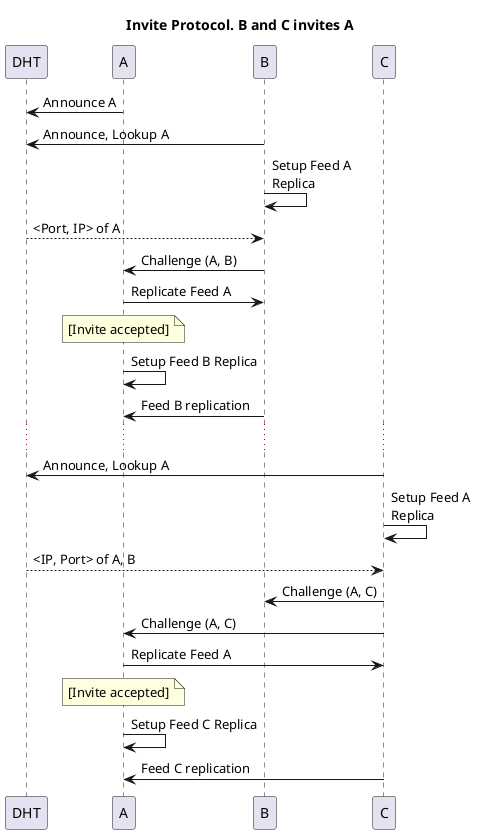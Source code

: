 @startuml
title: Invite Protocol. B and C invites A

participant DHT order 10
participant A order 20 
participant B order 30
participant C order 40

A -> DHT: Announce A
B -> DHT: Announce, Lookup A
B -> B: Setup Feed A \nReplica
DHT --> B: <Port, IP> of A
B -> A: Challenge (A, B)
A -> B: Replicate Feed A
note over A: [Invite accepted]
A -> A: Setup Feed B Replica
B -> A: Feed B replication

...
C -> DHT: Announce, Lookup A
C -> C: Setup Feed A \nReplica
DHT --> C: <IP, Port> of A, B
C -> B: Challenge (A, C)
C -> A: Challenge (A, C)
A -> C: Replicate Feed A
note over A: [Invite accepted]
A -> A: Setup Feed C Replica
C -> A: Feed C replication

@enduml